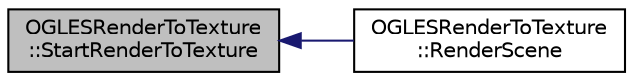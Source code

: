 digraph "OGLESRenderToTexture::StartRenderToTexture"
{
  edge [fontname="Helvetica",fontsize="10",labelfontname="Helvetica",labelfontsize="10"];
  node [fontname="Helvetica",fontsize="10",shape=record];
  rankdir="LR";
  Node1 [label="OGLESRenderToTexture\l::StartRenderToTexture",height=0.2,width=0.4,color="black", fillcolor="grey75", style="filled", fontcolor="black"];
  Node1 -> Node2 [dir="back",color="midnightblue",fontsize="10",style="solid",fontname="Helvetica"];
  Node2 [label="OGLESRenderToTexture\l::RenderScene",height=0.2,width=0.4,color="black", fillcolor="white", style="filled",URL="$class_o_g_l_e_s_render_to_texture.html#a6d02e90a6be6fe68e763a842f9401d73"];
}
